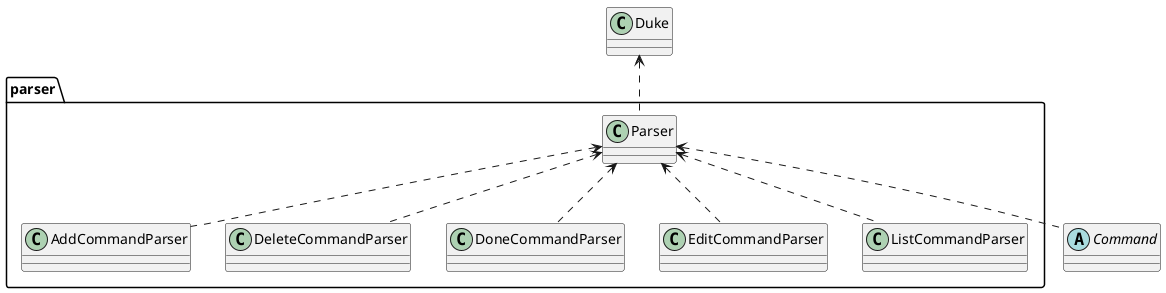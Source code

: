 @startuml

class Duke
abstract class Command
package parser {
    class Parser
    class AddCommandParser
    class DeleteCommandParser
    class DoneCommandParser
    class EditCommandParser
    class ListCommandParser
}
Duke <.. Parser
Parser <.. Command
Parser <.. AddCommandParser
Parser <.. DeleteCommandParser
Parser <.. DoneCommandParser
Parser <.. EditCommandParser
Parser <.. ListCommandParser

@enduml